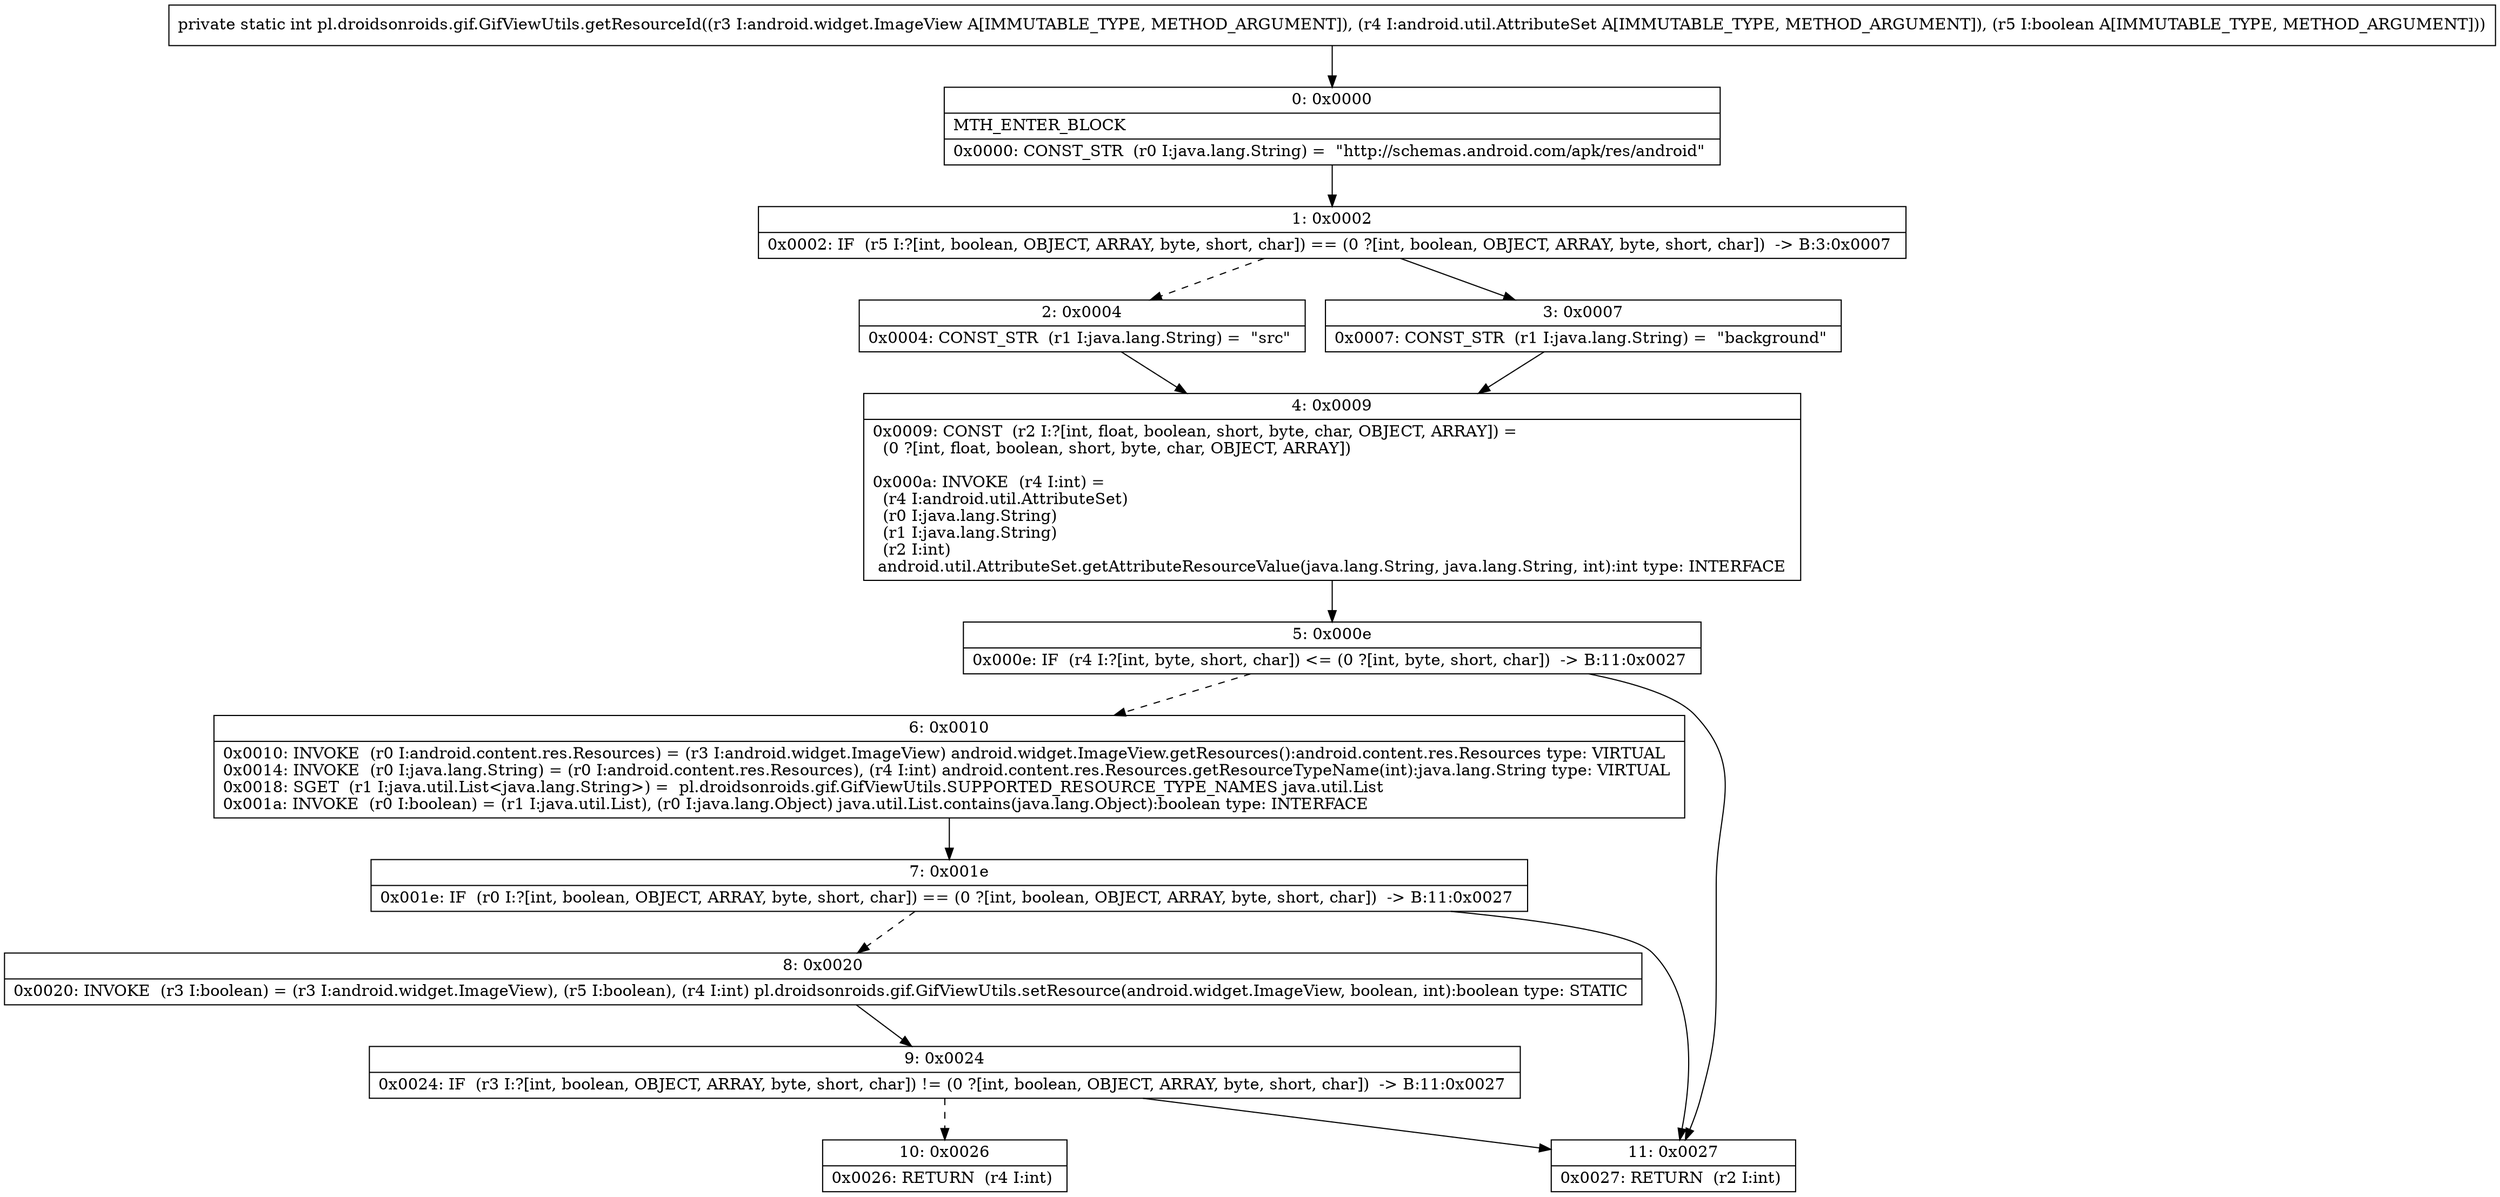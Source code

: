 digraph "CFG forpl.droidsonroids.gif.GifViewUtils.getResourceId(Landroid\/widget\/ImageView;Landroid\/util\/AttributeSet;Z)I" {
Node_0 [shape=record,label="{0\:\ 0x0000|MTH_ENTER_BLOCK\l|0x0000: CONST_STR  (r0 I:java.lang.String) =  \"http:\/\/schemas.android.com\/apk\/res\/android\" \l}"];
Node_1 [shape=record,label="{1\:\ 0x0002|0x0002: IF  (r5 I:?[int, boolean, OBJECT, ARRAY, byte, short, char]) == (0 ?[int, boolean, OBJECT, ARRAY, byte, short, char])  \-\> B:3:0x0007 \l}"];
Node_2 [shape=record,label="{2\:\ 0x0004|0x0004: CONST_STR  (r1 I:java.lang.String) =  \"src\" \l}"];
Node_3 [shape=record,label="{3\:\ 0x0007|0x0007: CONST_STR  (r1 I:java.lang.String) =  \"background\" \l}"];
Node_4 [shape=record,label="{4\:\ 0x0009|0x0009: CONST  (r2 I:?[int, float, boolean, short, byte, char, OBJECT, ARRAY]) = \l  (0 ?[int, float, boolean, short, byte, char, OBJECT, ARRAY])\l \l0x000a: INVOKE  (r4 I:int) = \l  (r4 I:android.util.AttributeSet)\l  (r0 I:java.lang.String)\l  (r1 I:java.lang.String)\l  (r2 I:int)\l android.util.AttributeSet.getAttributeResourceValue(java.lang.String, java.lang.String, int):int type: INTERFACE \l}"];
Node_5 [shape=record,label="{5\:\ 0x000e|0x000e: IF  (r4 I:?[int, byte, short, char]) \<= (0 ?[int, byte, short, char])  \-\> B:11:0x0027 \l}"];
Node_6 [shape=record,label="{6\:\ 0x0010|0x0010: INVOKE  (r0 I:android.content.res.Resources) = (r3 I:android.widget.ImageView) android.widget.ImageView.getResources():android.content.res.Resources type: VIRTUAL \l0x0014: INVOKE  (r0 I:java.lang.String) = (r0 I:android.content.res.Resources), (r4 I:int) android.content.res.Resources.getResourceTypeName(int):java.lang.String type: VIRTUAL \l0x0018: SGET  (r1 I:java.util.List\<java.lang.String\>) =  pl.droidsonroids.gif.GifViewUtils.SUPPORTED_RESOURCE_TYPE_NAMES java.util.List \l0x001a: INVOKE  (r0 I:boolean) = (r1 I:java.util.List), (r0 I:java.lang.Object) java.util.List.contains(java.lang.Object):boolean type: INTERFACE \l}"];
Node_7 [shape=record,label="{7\:\ 0x001e|0x001e: IF  (r0 I:?[int, boolean, OBJECT, ARRAY, byte, short, char]) == (0 ?[int, boolean, OBJECT, ARRAY, byte, short, char])  \-\> B:11:0x0027 \l}"];
Node_8 [shape=record,label="{8\:\ 0x0020|0x0020: INVOKE  (r3 I:boolean) = (r3 I:android.widget.ImageView), (r5 I:boolean), (r4 I:int) pl.droidsonroids.gif.GifViewUtils.setResource(android.widget.ImageView, boolean, int):boolean type: STATIC \l}"];
Node_9 [shape=record,label="{9\:\ 0x0024|0x0024: IF  (r3 I:?[int, boolean, OBJECT, ARRAY, byte, short, char]) != (0 ?[int, boolean, OBJECT, ARRAY, byte, short, char])  \-\> B:11:0x0027 \l}"];
Node_10 [shape=record,label="{10\:\ 0x0026|0x0026: RETURN  (r4 I:int) \l}"];
Node_11 [shape=record,label="{11\:\ 0x0027|0x0027: RETURN  (r2 I:int) \l}"];
MethodNode[shape=record,label="{private static int pl.droidsonroids.gif.GifViewUtils.getResourceId((r3 I:android.widget.ImageView A[IMMUTABLE_TYPE, METHOD_ARGUMENT]), (r4 I:android.util.AttributeSet A[IMMUTABLE_TYPE, METHOD_ARGUMENT]), (r5 I:boolean A[IMMUTABLE_TYPE, METHOD_ARGUMENT])) }"];
MethodNode -> Node_0;
Node_0 -> Node_1;
Node_1 -> Node_2[style=dashed];
Node_1 -> Node_3;
Node_2 -> Node_4;
Node_3 -> Node_4;
Node_4 -> Node_5;
Node_5 -> Node_6[style=dashed];
Node_5 -> Node_11;
Node_6 -> Node_7;
Node_7 -> Node_8[style=dashed];
Node_7 -> Node_11;
Node_8 -> Node_9;
Node_9 -> Node_10[style=dashed];
Node_9 -> Node_11;
}

